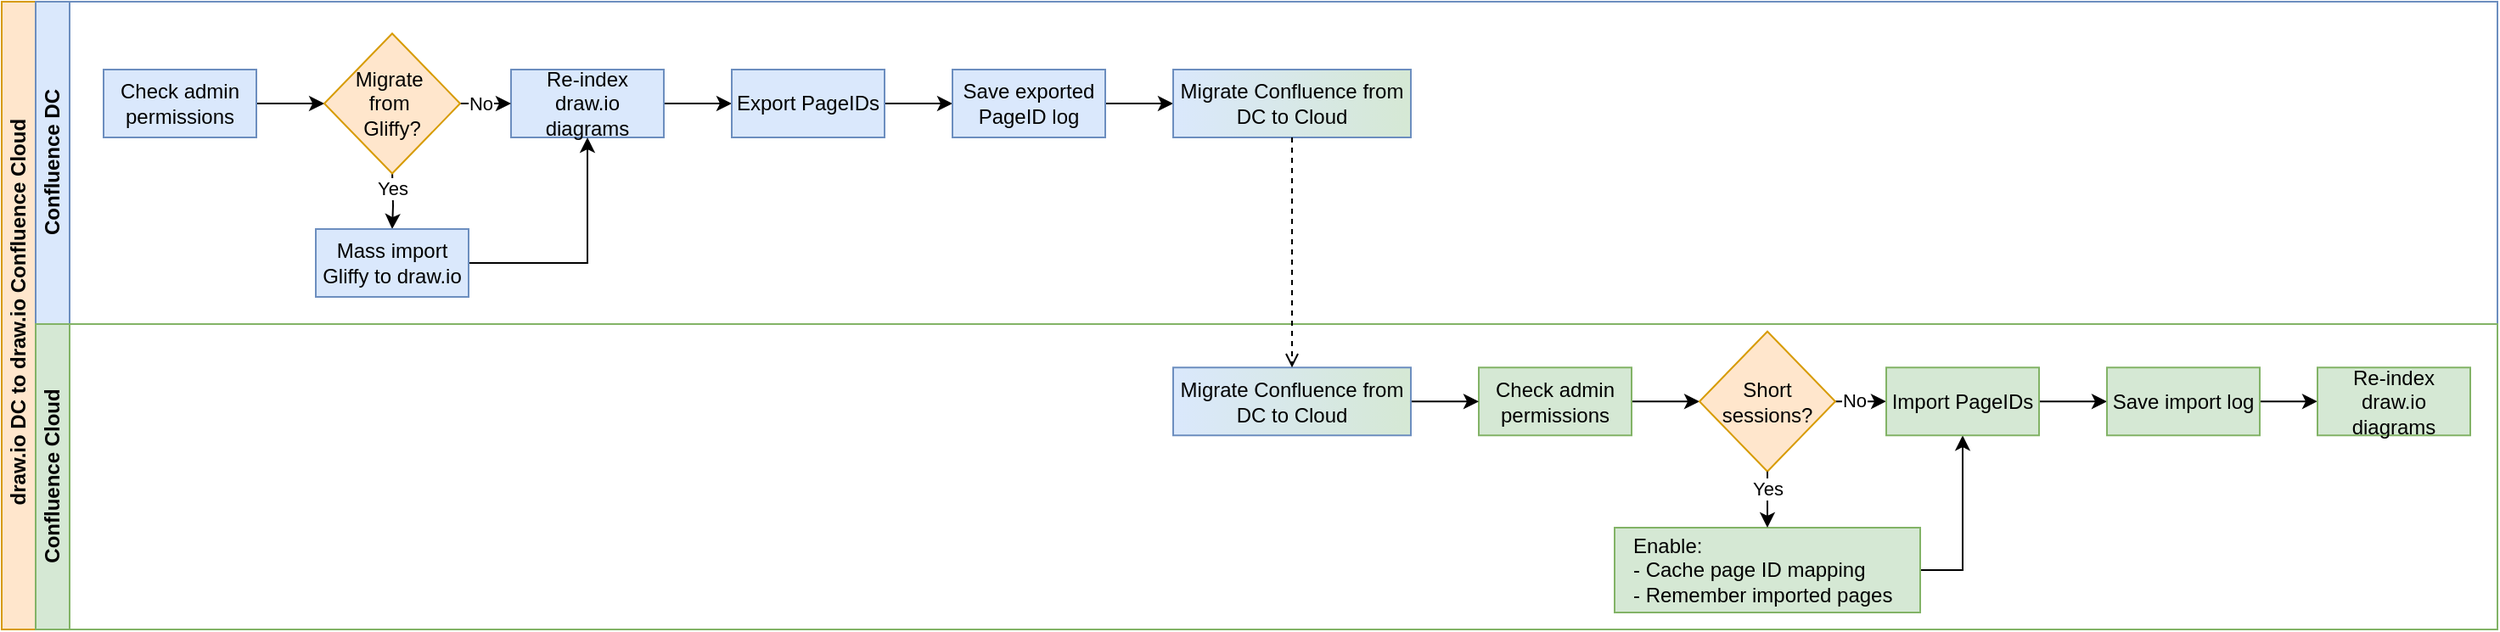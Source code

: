 <mxfile version="28.1.1">
  <diagram name="Page-1" id="NDM1n4kGSD_w2esr1PbB">
    <mxGraphModel dx="1633" dy="987" grid="1" gridSize="10" guides="1" tooltips="1" connect="1" arrows="1" fold="1" page="0" pageScale="1" pageWidth="827" pageHeight="1169" math="0" shadow="0">
      <root>
        <mxCell id="0" />
        <mxCell id="1" parent="0" />
        <mxCell id="S_0fY1hwWcbeF2ZjULsv-332" value="&amp;nbsp;draw.io DC to draw.io Confluence Cloud" style="swimlane;childLayout=stackLayout;resizeParent=1;resizeParentMax=0;horizontal=0;startSize=20;horizontalStack=0;html=1;fillColor=#ffe6cc;strokeColor=#d79b00;" parent="1" vertex="1">
          <mxGeometry x="70" y="40" width="1470" height="370" as="geometry" />
        </mxCell>
        <mxCell id="S_0fY1hwWcbeF2ZjULsv-334" value="Confluence DC" style="swimlane;startSize=20;horizontal=0;html=1;fillColor=#dae8fc;strokeColor=#6c8ebf;" parent="S_0fY1hwWcbeF2ZjULsv-332" vertex="1">
          <mxGeometry x="20" width="1450" height="190" as="geometry" />
        </mxCell>
        <mxCell id="S_0fY1hwWcbeF2ZjULsv-374" style="edgeStyle=orthogonalEdgeStyle;rounded=0;orthogonalLoop=1;jettySize=auto;html=1;" parent="S_0fY1hwWcbeF2ZjULsv-334" source="S_0fY1hwWcbeF2ZjULsv-310" target="S_0fY1hwWcbeF2ZjULsv-372" edge="1">
          <mxGeometry relative="1" as="geometry" />
        </mxCell>
        <mxCell id="S_0fY1hwWcbeF2ZjULsv-310" value="Check admin permissions" style="rounded=0;whiteSpace=wrap;html=1;fillColor=#dae8fc;strokeColor=#6c8ebf;" parent="S_0fY1hwWcbeF2ZjULsv-334" vertex="1">
          <mxGeometry x="40" y="40" width="90" height="40" as="geometry" />
        </mxCell>
        <mxCell id="S_0fY1hwWcbeF2ZjULsv-358" style="edgeStyle=orthogonalEdgeStyle;rounded=0;orthogonalLoop=1;jettySize=auto;html=1;" parent="S_0fY1hwWcbeF2ZjULsv-334" source="S_0fY1hwWcbeF2ZjULsv-312" target="S_0fY1hwWcbeF2ZjULsv-353" edge="1">
          <mxGeometry relative="1" as="geometry" />
        </mxCell>
        <mxCell id="S_0fY1hwWcbeF2ZjULsv-312" value="Re-index draw.io diagrams" style="rounded=0;whiteSpace=wrap;html=1;fillColor=#dae8fc;strokeColor=#6c8ebf;" parent="S_0fY1hwWcbeF2ZjULsv-334" vertex="1">
          <mxGeometry x="280" y="40" width="90" height="40" as="geometry" />
        </mxCell>
        <mxCell id="S_0fY1hwWcbeF2ZjULsv-360" style="edgeStyle=orthogonalEdgeStyle;rounded=0;orthogonalLoop=1;jettySize=auto;html=1;" parent="S_0fY1hwWcbeF2ZjULsv-334" source="S_0fY1hwWcbeF2ZjULsv-353" target="S_0fY1hwWcbeF2ZjULsv-354" edge="1">
          <mxGeometry relative="1" as="geometry" />
        </mxCell>
        <mxCell id="S_0fY1hwWcbeF2ZjULsv-353" value="Export PageIDs" style="rounded=0;whiteSpace=wrap;html=1;fillColor=#dae8fc;strokeColor=#6c8ebf;" parent="S_0fY1hwWcbeF2ZjULsv-334" vertex="1">
          <mxGeometry x="410" y="40" width="90" height="40" as="geometry" />
        </mxCell>
        <mxCell id="S_0fY1hwWcbeF2ZjULsv-363" style="edgeStyle=orthogonalEdgeStyle;rounded=0;orthogonalLoop=1;jettySize=auto;html=1;" parent="S_0fY1hwWcbeF2ZjULsv-334" source="S_0fY1hwWcbeF2ZjULsv-354" target="S_0fY1hwWcbeF2ZjULsv-362" edge="1">
          <mxGeometry relative="1" as="geometry" />
        </mxCell>
        <mxCell id="S_0fY1hwWcbeF2ZjULsv-354" value="Save exported PageID log" style="rounded=0;whiteSpace=wrap;html=1;fillColor=#dae8fc;strokeColor=#6c8ebf;" parent="S_0fY1hwWcbeF2ZjULsv-334" vertex="1">
          <mxGeometry x="540" y="40" width="90" height="40" as="geometry" />
        </mxCell>
        <mxCell id="S_0fY1hwWcbeF2ZjULsv-362" value="Migrate Confluence from DC to Cloud" style="rounded=0;whiteSpace=wrap;html=1;fillColor=#dae8fc;strokeColor=#6c8ebf;gradientColor=#D5E8D4;gradientDirection=east;" parent="S_0fY1hwWcbeF2ZjULsv-334" vertex="1">
          <mxGeometry x="670" y="40" width="140" height="40" as="geometry" />
        </mxCell>
        <mxCell id="S_0fY1hwWcbeF2ZjULsv-375" value="Yes" style="edgeStyle=orthogonalEdgeStyle;rounded=0;orthogonalLoop=1;jettySize=auto;html=1;" parent="S_0fY1hwWcbeF2ZjULsv-334" target="S_0fY1hwWcbeF2ZjULsv-373" edge="1">
          <mxGeometry x="-0.39" relative="1" as="geometry">
            <mxPoint x="210" y="99.25" as="sourcePoint" />
            <mxPoint x="210" y="132" as="targetPoint" />
            <mxPoint as="offset" />
          </mxGeometry>
        </mxCell>
        <mxCell id="S_0fY1hwWcbeF2ZjULsv-376" value="No" style="edgeStyle=orthogonalEdgeStyle;rounded=0;orthogonalLoop=1;jettySize=auto;html=1;" parent="S_0fY1hwWcbeF2ZjULsv-334" source="S_0fY1hwWcbeF2ZjULsv-372" target="S_0fY1hwWcbeF2ZjULsv-312" edge="1">
          <mxGeometry x="-0.331" relative="1" as="geometry">
            <mxPoint x="2" as="offset" />
          </mxGeometry>
        </mxCell>
        <mxCell id="S_0fY1hwWcbeF2ZjULsv-372" value="Migrate&amp;nbsp;&lt;div&gt;from&amp;nbsp;&lt;/div&gt;&lt;div&gt;Gliffy?&lt;/div&gt;" style="rhombus;whiteSpace=wrap;html=1;fontSize=12;fillColor=#ffe6cc;strokeColor=#d79b00;" parent="S_0fY1hwWcbeF2ZjULsv-334" vertex="1">
          <mxGeometry x="170" y="18.75" width="80" height="82.5" as="geometry" />
        </mxCell>
        <mxCell id="S_0fY1hwWcbeF2ZjULsv-377" style="edgeStyle=orthogonalEdgeStyle;rounded=0;orthogonalLoop=1;jettySize=auto;html=1;" parent="S_0fY1hwWcbeF2ZjULsv-334" source="S_0fY1hwWcbeF2ZjULsv-373" target="S_0fY1hwWcbeF2ZjULsv-312" edge="1">
          <mxGeometry relative="1" as="geometry" />
        </mxCell>
        <mxCell id="S_0fY1hwWcbeF2ZjULsv-373" value="Mass import Gliffy to draw.io" style="rounded=0;whiteSpace=wrap;html=1;fillColor=#dae8fc;strokeColor=#6c8ebf;" parent="S_0fY1hwWcbeF2ZjULsv-334" vertex="1">
          <mxGeometry x="165" y="134" width="90" height="40" as="geometry" />
        </mxCell>
        <mxCell id="S_0fY1hwWcbeF2ZjULsv-335" value="Confluence Cloud" style="swimlane;startSize=20;horizontal=0;html=1;fillColor=#d5e8d4;strokeColor=#82b366;" parent="S_0fY1hwWcbeF2ZjULsv-332" vertex="1">
          <mxGeometry x="20" y="190" width="1450" height="180" as="geometry" />
        </mxCell>
        <mxCell id="S_0fY1hwWcbeF2ZjULsv-366" style="edgeStyle=orthogonalEdgeStyle;rounded=0;orthogonalLoop=1;jettySize=auto;html=1;" parent="S_0fY1hwWcbeF2ZjULsv-335" source="S_0fY1hwWcbeF2ZjULsv-320" target="S_0fY1hwWcbeF2ZjULsv-348" edge="1">
          <mxGeometry relative="1" as="geometry" />
        </mxCell>
        <mxCell id="S_0fY1hwWcbeF2ZjULsv-320" value="Check admin permissions" style="rounded=0;whiteSpace=wrap;html=1;fillColor=#d5e8d4;strokeColor=#82b366;" parent="S_0fY1hwWcbeF2ZjULsv-335" vertex="1">
          <mxGeometry x="850" y="25.62" width="90" height="40" as="geometry" />
        </mxCell>
        <mxCell id="S_0fY1hwWcbeF2ZjULsv-371" style="edgeStyle=orthogonalEdgeStyle;rounded=0;orthogonalLoop=1;jettySize=auto;html=1;exitX=1;exitY=0.5;exitDx=0;exitDy=0;" parent="S_0fY1hwWcbeF2ZjULsv-335" source="S_0fY1hwWcbeF2ZjULsv-350" target="S_0fY1hwWcbeF2ZjULsv-356" edge="1">
          <mxGeometry relative="1" as="geometry" />
        </mxCell>
        <mxCell id="S_0fY1hwWcbeF2ZjULsv-350" value="Enable:&lt;div&gt;- Cache page ID mapping&lt;div&gt;- Remember imported pages&lt;/div&gt;&lt;/div&gt;" style="rounded=0;whiteSpace=wrap;html=1;spacing=2;fontSize=12;align=left;spacingLeft=9;fillColor=#d5e8d4;strokeColor=#82b366;" parent="S_0fY1hwWcbeF2ZjULsv-335" vertex="1">
          <mxGeometry x="930" y="120.0" width="180" height="50" as="geometry" />
        </mxCell>
        <mxCell id="S_0fY1hwWcbeF2ZjULsv-367" style="edgeStyle=orthogonalEdgeStyle;rounded=0;orthogonalLoop=1;jettySize=auto;html=1;" parent="S_0fY1hwWcbeF2ZjULsv-335" source="S_0fY1hwWcbeF2ZjULsv-348" target="S_0fY1hwWcbeF2ZjULsv-356" edge="1">
          <mxGeometry relative="1" as="geometry" />
        </mxCell>
        <mxCell id="S_0fY1hwWcbeF2ZjULsv-368" value="No" style="edgeLabel;html=1;align=center;verticalAlign=middle;resizable=0;points=[];" parent="S_0fY1hwWcbeF2ZjULsv-367" vertex="1" connectable="0">
          <mxGeometry x="-0.63" y="1" relative="1" as="geometry">
            <mxPoint x="5" as="offset" />
          </mxGeometry>
        </mxCell>
        <mxCell id="S_0fY1hwWcbeF2ZjULsv-348" value="Short sessions?" style="rhombus;whiteSpace=wrap;html=1;fontSize=12;fillColor=#ffe6cc;strokeColor=#d79b00;" parent="S_0fY1hwWcbeF2ZjULsv-335" vertex="1">
          <mxGeometry x="980" y="4.37" width="80" height="82.5" as="geometry" />
        </mxCell>
        <mxCell id="S_0fY1hwWcbeF2ZjULsv-351" style="edgeStyle=orthogonalEdgeStyle;rounded=0;orthogonalLoop=1;jettySize=auto;html=1;" parent="S_0fY1hwWcbeF2ZjULsv-335" source="S_0fY1hwWcbeF2ZjULsv-348" target="S_0fY1hwWcbeF2ZjULsv-350" edge="1">
          <mxGeometry relative="1" as="geometry" />
        </mxCell>
        <mxCell id="S_0fY1hwWcbeF2ZjULsv-352" value="Yes" style="edgeLabel;html=1;align=center;verticalAlign=middle;resizable=0;points=[];" parent="S_0fY1hwWcbeF2ZjULsv-351" vertex="1" connectable="0">
          <mxGeometry x="0.087" relative="1" as="geometry">
            <mxPoint y="-5" as="offset" />
          </mxGeometry>
        </mxCell>
        <mxCell id="S_0fY1hwWcbeF2ZjULsv-365" style="edgeStyle=orthogonalEdgeStyle;rounded=0;orthogonalLoop=1;jettySize=auto;html=1;" parent="S_0fY1hwWcbeF2ZjULsv-335" source="S_0fY1hwWcbeF2ZjULsv-355" target="S_0fY1hwWcbeF2ZjULsv-320" edge="1">
          <mxGeometry relative="1" as="geometry" />
        </mxCell>
        <mxCell id="S_0fY1hwWcbeF2ZjULsv-355" value="Migrate Confluence from DC to Cloud" style="rounded=0;whiteSpace=wrap;html=1;fillColor=#dae8fc;strokeColor=#6c8ebf;gradientColor=#D5E8D4;gradientDirection=east;" parent="S_0fY1hwWcbeF2ZjULsv-335" vertex="1">
          <mxGeometry x="670" y="25.62" width="140" height="40" as="geometry" />
        </mxCell>
        <mxCell id="S_0fY1hwWcbeF2ZjULsv-369" style="edgeStyle=orthogonalEdgeStyle;rounded=0;orthogonalLoop=1;jettySize=auto;html=1;" parent="S_0fY1hwWcbeF2ZjULsv-335" source="S_0fY1hwWcbeF2ZjULsv-356" target="S_0fY1hwWcbeF2ZjULsv-357" edge="1">
          <mxGeometry relative="1" as="geometry" />
        </mxCell>
        <mxCell id="S_0fY1hwWcbeF2ZjULsv-356" value="Import PageIDs" style="rounded=0;whiteSpace=wrap;html=1;fillColor=#d5e8d4;strokeColor=#82b366;" parent="S_0fY1hwWcbeF2ZjULsv-335" vertex="1">
          <mxGeometry x="1090" y="25.62" width="90" height="40" as="geometry" />
        </mxCell>
        <mxCell id="YES4wHdqQHsrhpOzE8DJ-2" style="edgeStyle=orthogonalEdgeStyle;rounded=0;orthogonalLoop=1;jettySize=auto;html=1;" edge="1" parent="S_0fY1hwWcbeF2ZjULsv-335" source="S_0fY1hwWcbeF2ZjULsv-357" target="YES4wHdqQHsrhpOzE8DJ-1">
          <mxGeometry relative="1" as="geometry" />
        </mxCell>
        <mxCell id="S_0fY1hwWcbeF2ZjULsv-357" value="Save import log" style="rounded=0;whiteSpace=wrap;html=1;fillColor=#d5e8d4;strokeColor=#82b366;" parent="S_0fY1hwWcbeF2ZjULsv-335" vertex="1">
          <mxGeometry x="1220" y="25.62" width="90" height="40" as="geometry" />
        </mxCell>
        <mxCell id="YES4wHdqQHsrhpOzE8DJ-1" value="Re-index draw.io diagrams" style="rounded=0;whiteSpace=wrap;html=1;fillColor=#d5e8d4;strokeColor=#82b366;" vertex="1" parent="S_0fY1hwWcbeF2ZjULsv-335">
          <mxGeometry x="1344" y="25.62" width="90" height="40" as="geometry" />
        </mxCell>
        <mxCell id="S_0fY1hwWcbeF2ZjULsv-364" style="edgeStyle=orthogonalEdgeStyle;rounded=0;orthogonalLoop=1;jettySize=auto;html=1;endArrow=open;endFill=0;dashed=1;" parent="S_0fY1hwWcbeF2ZjULsv-332" source="S_0fY1hwWcbeF2ZjULsv-362" target="S_0fY1hwWcbeF2ZjULsv-355" edge="1">
          <mxGeometry relative="1" as="geometry" />
        </mxCell>
      </root>
    </mxGraphModel>
  </diagram>
</mxfile>

